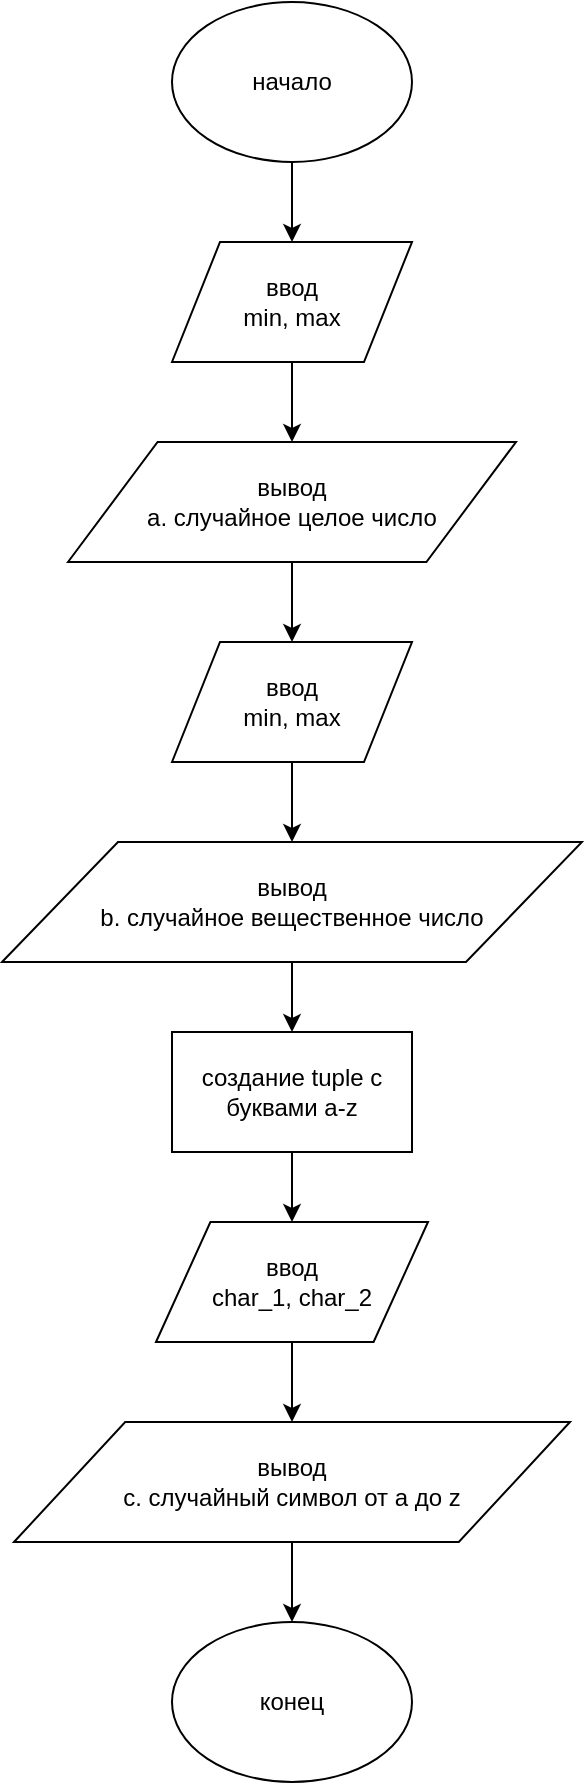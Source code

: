 <mxfile version="13.1.3" type="device"><diagram id="XV0N705OLI8RS_pLgdEB" name="Страница 1"><mxGraphModel dx="594" dy="597" grid="1" gridSize="10" guides="1" tooltips="1" connect="1" arrows="1" fold="1" page="1" pageScale="1" pageWidth="827" pageHeight="1169" math="0" shadow="0"><root><mxCell id="0"/><mxCell id="1" parent="0"/><mxCell id="96j0oixW9DL6pyIsOeE8-3" value="" style="edgeStyle=orthogonalEdgeStyle;rounded=0;orthogonalLoop=1;jettySize=auto;html=1;" edge="1" parent="1" source="96j0oixW9DL6pyIsOeE8-1" target="96j0oixW9DL6pyIsOeE8-2"><mxGeometry relative="1" as="geometry"/></mxCell><mxCell id="96j0oixW9DL6pyIsOeE8-1" value="начало" style="ellipse;whiteSpace=wrap;html=1;" vertex="1" parent="1"><mxGeometry x="354" y="40" width="120" height="80" as="geometry"/></mxCell><mxCell id="96j0oixW9DL6pyIsOeE8-5" value="" style="edgeStyle=orthogonalEdgeStyle;rounded=0;orthogonalLoop=1;jettySize=auto;html=1;" edge="1" parent="1" source="96j0oixW9DL6pyIsOeE8-2" target="96j0oixW9DL6pyIsOeE8-4"><mxGeometry relative="1" as="geometry"/></mxCell><mxCell id="96j0oixW9DL6pyIsOeE8-2" value="ввод&lt;br&gt;min, max" style="shape=parallelogram;perimeter=parallelogramPerimeter;whiteSpace=wrap;html=1;" vertex="1" parent="1"><mxGeometry x="354" y="160" width="120" height="60" as="geometry"/></mxCell><mxCell id="96j0oixW9DL6pyIsOeE8-12" value="" style="edgeStyle=orthogonalEdgeStyle;rounded=0;orthogonalLoop=1;jettySize=auto;html=1;" edge="1" parent="1" source="96j0oixW9DL6pyIsOeE8-4" target="96j0oixW9DL6pyIsOeE8-7"><mxGeometry relative="1" as="geometry"/></mxCell><mxCell id="96j0oixW9DL6pyIsOeE8-4" value="вывод&lt;br&gt;a. случайное целое число" style="shape=parallelogram;perimeter=parallelogramPerimeter;whiteSpace=wrap;html=1;" vertex="1" parent="1"><mxGeometry x="302" y="260" width="224" height="60" as="geometry"/></mxCell><mxCell id="96j0oixW9DL6pyIsOeE8-6" value="" style="edgeStyle=orthogonalEdgeStyle;rounded=0;orthogonalLoop=1;jettySize=auto;html=1;" edge="1" parent="1" source="96j0oixW9DL6pyIsOeE8-7" target="96j0oixW9DL6pyIsOeE8-8"><mxGeometry relative="1" as="geometry"/></mxCell><mxCell id="96j0oixW9DL6pyIsOeE8-7" value="ввод&lt;br&gt;min, max" style="shape=parallelogram;perimeter=parallelogramPerimeter;whiteSpace=wrap;html=1;" vertex="1" parent="1"><mxGeometry x="354" y="360" width="120" height="60" as="geometry"/></mxCell><mxCell id="96j0oixW9DL6pyIsOeE8-16" value="" style="edgeStyle=orthogonalEdgeStyle;rounded=0;orthogonalLoop=1;jettySize=auto;html=1;" edge="1" parent="1" source="96j0oixW9DL6pyIsOeE8-8" target="96j0oixW9DL6pyIsOeE8-15"><mxGeometry relative="1" as="geometry"/></mxCell><mxCell id="96j0oixW9DL6pyIsOeE8-8" value="вывод&lt;br&gt;b. случайное вещественное число" style="shape=parallelogram;perimeter=parallelogramPerimeter;whiteSpace=wrap;html=1;" vertex="1" parent="1"><mxGeometry x="269" y="460" width="290" height="60" as="geometry"/></mxCell><mxCell id="96j0oixW9DL6pyIsOeE8-9" value="" style="edgeStyle=orthogonalEdgeStyle;rounded=0;orthogonalLoop=1;jettySize=auto;html=1;" edge="1" parent="1" source="96j0oixW9DL6pyIsOeE8-10" target="96j0oixW9DL6pyIsOeE8-11"><mxGeometry relative="1" as="geometry"/></mxCell><mxCell id="96j0oixW9DL6pyIsOeE8-10" value="ввод&lt;br&gt;char_1, char_2" style="shape=parallelogram;perimeter=parallelogramPerimeter;whiteSpace=wrap;html=1;" vertex="1" parent="1"><mxGeometry x="346" y="650" width="136" height="60" as="geometry"/></mxCell><mxCell id="96j0oixW9DL6pyIsOeE8-20" value="" style="edgeStyle=orthogonalEdgeStyle;rounded=0;orthogonalLoop=1;jettySize=auto;html=1;" edge="1" parent="1" source="96j0oixW9DL6pyIsOeE8-11" target="96j0oixW9DL6pyIsOeE8-14"><mxGeometry relative="1" as="geometry"/></mxCell><mxCell id="96j0oixW9DL6pyIsOeE8-11" value="вывод&lt;br&gt;c. случайный символ от a до z" style="shape=parallelogram;perimeter=parallelogramPerimeter;whiteSpace=wrap;html=1;" vertex="1" parent="1"><mxGeometry x="275" y="750" width="278" height="60" as="geometry"/></mxCell><mxCell id="96j0oixW9DL6pyIsOeE8-14" value="конец" style="ellipse;whiteSpace=wrap;html=1;" vertex="1" parent="1"><mxGeometry x="354" y="850" width="120" height="80" as="geometry"/></mxCell><mxCell id="96j0oixW9DL6pyIsOeE8-19" style="edgeStyle=orthogonalEdgeStyle;rounded=0;orthogonalLoop=1;jettySize=auto;html=1;entryX=0.5;entryY=0;entryDx=0;entryDy=0;" edge="1" parent="1" source="96j0oixW9DL6pyIsOeE8-15" target="96j0oixW9DL6pyIsOeE8-10"><mxGeometry relative="1" as="geometry"/></mxCell><mxCell id="96j0oixW9DL6pyIsOeE8-15" value="создание tuple с буквами a-z" style="rounded=0;whiteSpace=wrap;html=1;" vertex="1" parent="1"><mxGeometry x="354" y="555" width="120" height="60" as="geometry"/></mxCell></root></mxGraphModel></diagram></mxfile>